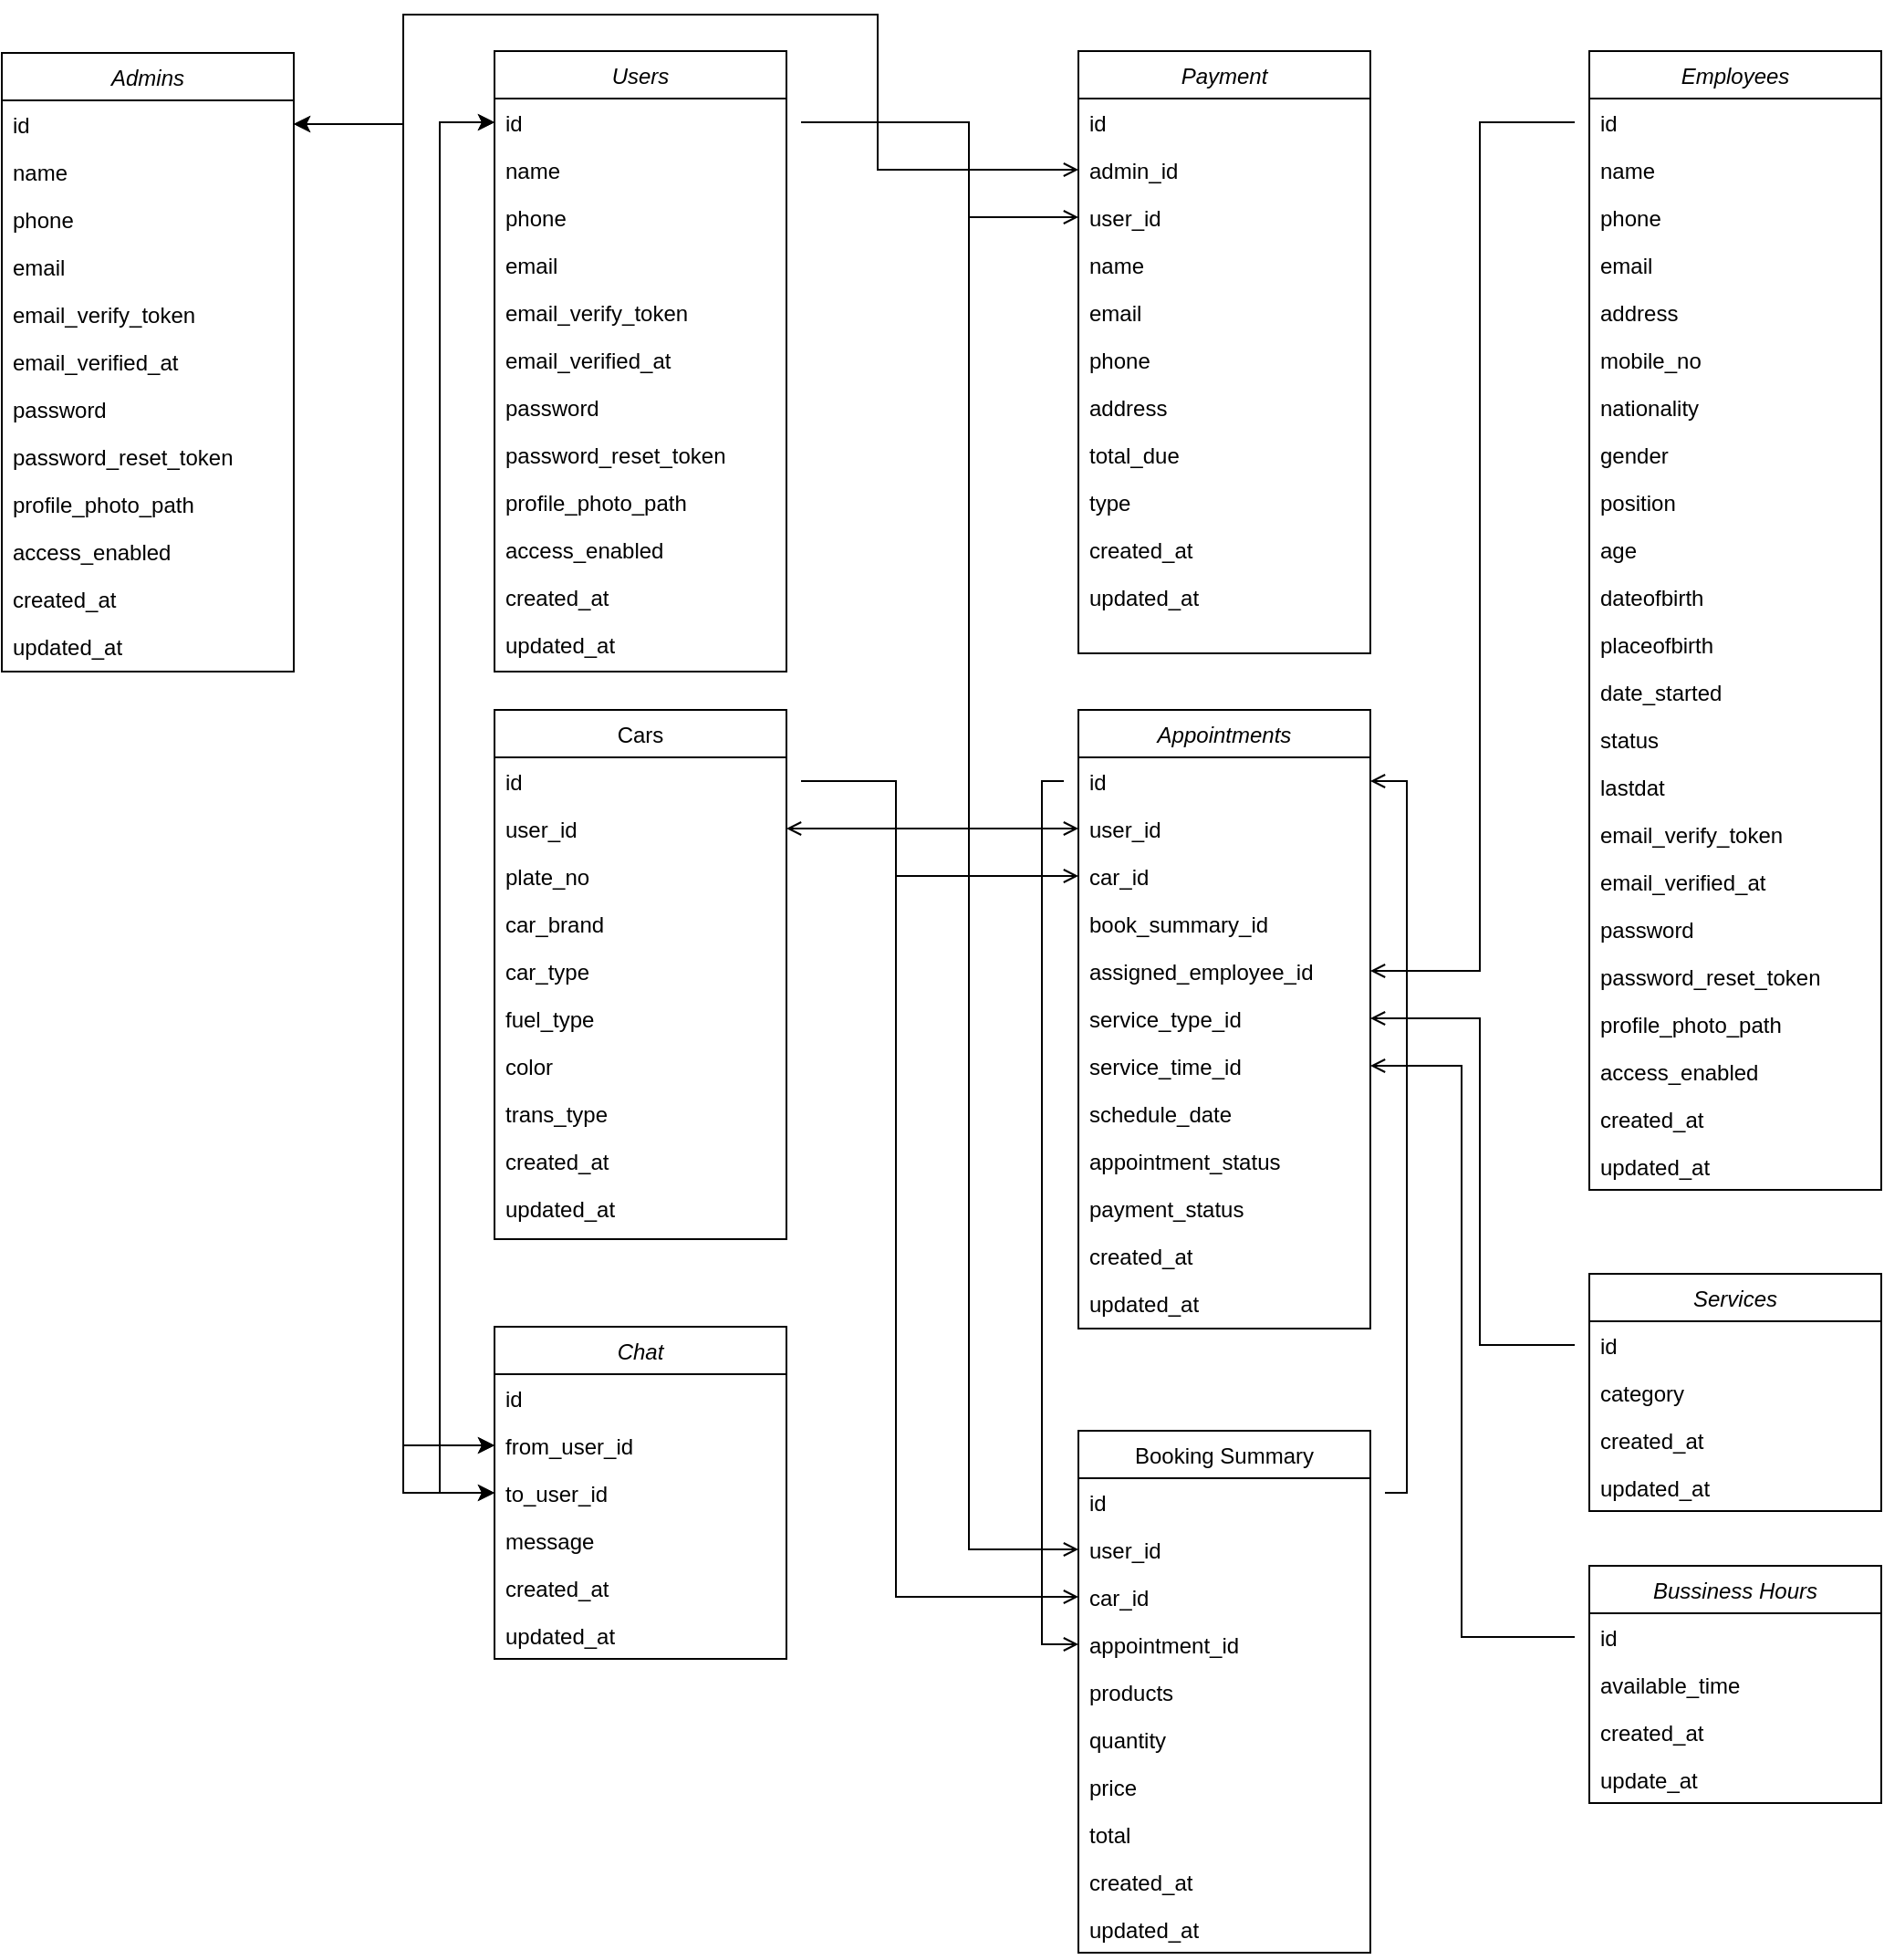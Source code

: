 <mxfile version="20.7.4" type="device"><diagram id="C5RBs43oDa-KdzZeNtuy" name="Page-1"><mxGraphModel dx="2084" dy="2000" grid="1" gridSize="10" guides="1" tooltips="1" connect="1" arrows="1" fold="1" page="1" pageScale="1" pageWidth="827" pageHeight="1169" math="0" shadow="0"><root><mxCell id="WIyWlLk6GJQsqaUBKTNV-0"/><mxCell id="WIyWlLk6GJQsqaUBKTNV-1" parent="WIyWlLk6GJQsqaUBKTNV-0"/><mxCell id="zkfFHV4jXpPFQw0GAbJ--0" value="Appointments" style="swimlane;fontStyle=2;align=center;verticalAlign=top;childLayout=stackLayout;horizontal=1;startSize=26;horizontalStack=0;resizeParent=1;resizeLast=0;collapsible=1;marginBottom=0;rounded=0;shadow=0;strokeWidth=1;" parent="WIyWlLk6GJQsqaUBKTNV-1" vertex="1"><mxGeometry x="200" y="81" width="160" height="339" as="geometry"><mxRectangle x="230" y="140" width="160" height="26" as="alternateBounds"/></mxGeometry></mxCell><mxCell id="zkfFHV4jXpPFQw0GAbJ--1" value="id" style="text;align=left;verticalAlign=top;spacingLeft=4;spacingRight=4;overflow=hidden;rotatable=0;points=[[0,0.5],[1,0.5]];portConstraint=eastwest;" parent="zkfFHV4jXpPFQw0GAbJ--0" vertex="1"><mxGeometry y="26" width="160" height="26" as="geometry"/></mxCell><mxCell id="zkfFHV4jXpPFQw0GAbJ--2" value="user_id" style="text;align=left;verticalAlign=top;spacingLeft=4;spacingRight=4;overflow=hidden;rotatable=0;points=[[0,0.5],[1,0.5]];portConstraint=eastwest;rounded=0;shadow=0;html=0;" parent="zkfFHV4jXpPFQw0GAbJ--0" vertex="1"><mxGeometry y="52" width="160" height="26" as="geometry"/></mxCell><mxCell id="zkfFHV4jXpPFQw0GAbJ--3" value="car_id" style="text;align=left;verticalAlign=top;spacingLeft=4;spacingRight=4;overflow=hidden;rotatable=0;points=[[0,0.5],[1,0.5]];portConstraint=eastwest;rounded=0;shadow=0;html=0;" parent="zkfFHV4jXpPFQw0GAbJ--0" vertex="1"><mxGeometry y="78" width="160" height="26" as="geometry"/></mxCell><mxCell id="yVSGGkEjjzzzfH1ePIkc-0" value="book_summary_id" style="text;align=left;verticalAlign=top;spacingLeft=4;spacingRight=4;overflow=hidden;rotatable=0;points=[[0,0.5],[1,0.5]];portConstraint=eastwest;rounded=0;shadow=0;html=0;" parent="zkfFHV4jXpPFQw0GAbJ--0" vertex="1"><mxGeometry y="104" width="160" height="26" as="geometry"/></mxCell><mxCell id="yVSGGkEjjzzzfH1ePIkc-1" value="assigned_employee_id" style="text;align=left;verticalAlign=top;spacingLeft=4;spacingRight=4;overflow=hidden;rotatable=0;points=[[0,0.5],[1,0.5]];portConstraint=eastwest;rounded=0;shadow=0;html=0;" parent="zkfFHV4jXpPFQw0GAbJ--0" vertex="1"><mxGeometry y="130" width="160" height="26" as="geometry"/></mxCell><mxCell id="yVSGGkEjjzzzfH1ePIkc-46" value="service_type_id" style="text;align=left;verticalAlign=top;spacingLeft=4;spacingRight=4;overflow=hidden;rotatable=0;points=[[0,0.5],[1,0.5]];portConstraint=eastwest;rounded=0;shadow=0;html=0;" parent="zkfFHV4jXpPFQw0GAbJ--0" vertex="1"><mxGeometry y="156" width="160" height="26" as="geometry"/></mxCell><mxCell id="yVSGGkEjjzzzfH1ePIkc-47" value="service_time_id" style="text;align=left;verticalAlign=top;spacingLeft=4;spacingRight=4;overflow=hidden;rotatable=0;points=[[0,0.5],[1,0.5]];portConstraint=eastwest;rounded=0;shadow=0;html=0;" parent="zkfFHV4jXpPFQw0GAbJ--0" vertex="1"><mxGeometry y="182" width="160" height="26" as="geometry"/></mxCell><mxCell id="yVSGGkEjjzzzfH1ePIkc-69" value="schedule_date" style="text;align=left;verticalAlign=top;spacingLeft=4;spacingRight=4;overflow=hidden;rotatable=0;points=[[0,0.5],[1,0.5]];portConstraint=eastwest;rounded=0;shadow=0;html=0;" parent="zkfFHV4jXpPFQw0GAbJ--0" vertex="1"><mxGeometry y="208" width="160" height="26" as="geometry"/></mxCell><mxCell id="yVSGGkEjjzzzfH1ePIkc-70" value="appointment_status" style="text;align=left;verticalAlign=top;spacingLeft=4;spacingRight=4;overflow=hidden;rotatable=0;points=[[0,0.5],[1,0.5]];portConstraint=eastwest;rounded=0;shadow=0;html=0;" parent="zkfFHV4jXpPFQw0GAbJ--0" vertex="1"><mxGeometry y="234" width="160" height="26" as="geometry"/></mxCell><mxCell id="yVSGGkEjjzzzfH1ePIkc-71" value="payment_status" style="text;align=left;verticalAlign=top;spacingLeft=4;spacingRight=4;overflow=hidden;rotatable=0;points=[[0,0.5],[1,0.5]];portConstraint=eastwest;rounded=0;shadow=0;html=0;" parent="zkfFHV4jXpPFQw0GAbJ--0" vertex="1"><mxGeometry y="260" width="160" height="26" as="geometry"/></mxCell><mxCell id="yVSGGkEjjzzzfH1ePIkc-72" value="created_at" style="text;align=left;verticalAlign=top;spacingLeft=4;spacingRight=4;overflow=hidden;rotatable=0;points=[[0,0.5],[1,0.5]];portConstraint=eastwest;rounded=0;shadow=0;html=0;" parent="zkfFHV4jXpPFQw0GAbJ--0" vertex="1"><mxGeometry y="286" width="160" height="26" as="geometry"/></mxCell><mxCell id="yVSGGkEjjzzzfH1ePIkc-73" value="updated_at" style="text;align=left;verticalAlign=top;spacingLeft=4;spacingRight=4;overflow=hidden;rotatable=0;points=[[0,0.5],[1,0.5]];portConstraint=eastwest;rounded=0;shadow=0;html=0;" parent="zkfFHV4jXpPFQw0GAbJ--0" vertex="1"><mxGeometry y="312" width="160" height="26" as="geometry"/></mxCell><mxCell id="zkfFHV4jXpPFQw0GAbJ--6" value="Cars" style="swimlane;fontStyle=0;align=center;verticalAlign=top;childLayout=stackLayout;horizontal=1;startSize=26;horizontalStack=0;resizeParent=1;resizeLast=0;collapsible=1;marginBottom=0;rounded=0;shadow=0;strokeWidth=1;" parent="WIyWlLk6GJQsqaUBKTNV-1" vertex="1"><mxGeometry x="-120" y="81" width="160" height="290" as="geometry"><mxRectangle x="120" y="360" width="160" height="26" as="alternateBounds"/></mxGeometry></mxCell><mxCell id="zkfFHV4jXpPFQw0GAbJ--7" value="id" style="text;align=left;verticalAlign=top;spacingLeft=4;spacingRight=4;overflow=hidden;rotatable=0;points=[[0,0.5],[1,0.5]];portConstraint=eastwest;" parent="zkfFHV4jXpPFQw0GAbJ--6" vertex="1"><mxGeometry y="26" width="160" height="26" as="geometry"/></mxCell><mxCell id="yVSGGkEjjzzzfH1ePIkc-39" value="user_id" style="text;align=left;verticalAlign=top;spacingLeft=4;spacingRight=4;overflow=hidden;rotatable=0;points=[[0,0.5],[1,0.5]];portConstraint=eastwest;" parent="zkfFHV4jXpPFQw0GAbJ--6" vertex="1"><mxGeometry y="52" width="160" height="26" as="geometry"/></mxCell><mxCell id="yVSGGkEjjzzzfH1ePIkc-83" value="plate_no    " style="text;align=left;verticalAlign=top;spacingLeft=4;spacingRight=4;overflow=hidden;rotatable=0;points=[[0,0.5],[1,0.5]];portConstraint=eastwest;" parent="zkfFHV4jXpPFQw0GAbJ--6" vertex="1"><mxGeometry y="78" width="160" height="26" as="geometry"/></mxCell><mxCell id="yVSGGkEjjzzzfH1ePIkc-84" value="car_brand" style="text;align=left;verticalAlign=top;spacingLeft=4;spacingRight=4;overflow=hidden;rotatable=0;points=[[0,0.5],[1,0.5]];portConstraint=eastwest;" parent="zkfFHV4jXpPFQw0GAbJ--6" vertex="1"><mxGeometry y="104" width="160" height="26" as="geometry"/></mxCell><mxCell id="yVSGGkEjjzzzfH1ePIkc-85" value="car_type" style="text;align=left;verticalAlign=top;spacingLeft=4;spacingRight=4;overflow=hidden;rotatable=0;points=[[0,0.5],[1,0.5]];portConstraint=eastwest;" parent="zkfFHV4jXpPFQw0GAbJ--6" vertex="1"><mxGeometry y="130" width="160" height="26" as="geometry"/></mxCell><mxCell id="yVSGGkEjjzzzfH1ePIkc-86" value="fuel_type" style="text;align=left;verticalAlign=top;spacingLeft=4;spacingRight=4;overflow=hidden;rotatable=0;points=[[0,0.5],[1,0.5]];portConstraint=eastwest;" parent="zkfFHV4jXpPFQw0GAbJ--6" vertex="1"><mxGeometry y="156" width="160" height="26" as="geometry"/></mxCell><mxCell id="yVSGGkEjjzzzfH1ePIkc-87" value="color" style="text;align=left;verticalAlign=top;spacingLeft=4;spacingRight=4;overflow=hidden;rotatable=0;points=[[0,0.5],[1,0.5]];portConstraint=eastwest;" parent="zkfFHV4jXpPFQw0GAbJ--6" vertex="1"><mxGeometry y="182" width="160" height="26" as="geometry"/></mxCell><mxCell id="yVSGGkEjjzzzfH1ePIkc-88" value="trans_type" style="text;align=left;verticalAlign=top;spacingLeft=4;spacingRight=4;overflow=hidden;rotatable=0;points=[[0,0.5],[1,0.5]];portConstraint=eastwest;" parent="zkfFHV4jXpPFQw0GAbJ--6" vertex="1"><mxGeometry y="208" width="160" height="26" as="geometry"/></mxCell><mxCell id="yVSGGkEjjzzzfH1ePIkc-89" value="created_at" style="text;align=left;verticalAlign=top;spacingLeft=4;spacingRight=4;overflow=hidden;rotatable=0;points=[[0,0.5],[1,0.5]];portConstraint=eastwest;" parent="zkfFHV4jXpPFQw0GAbJ--6" vertex="1"><mxGeometry y="234" width="160" height="26" as="geometry"/></mxCell><mxCell id="yVSGGkEjjzzzfH1ePIkc-90" value="updated_at" style="text;align=left;verticalAlign=top;spacingLeft=4;spacingRight=4;overflow=hidden;rotatable=0;points=[[0,0.5],[1,0.5]];portConstraint=eastwest;" parent="zkfFHV4jXpPFQw0GAbJ--6" vertex="1"><mxGeometry y="260" width="160" height="26" as="geometry"/></mxCell><mxCell id="zkfFHV4jXpPFQw0GAbJ--17" value="Booking Summary" style="swimlane;fontStyle=0;align=center;verticalAlign=top;childLayout=stackLayout;horizontal=1;startSize=26;horizontalStack=0;resizeParent=1;resizeLast=0;collapsible=1;marginBottom=0;rounded=0;shadow=0;strokeWidth=1;" parent="WIyWlLk6GJQsqaUBKTNV-1" vertex="1"><mxGeometry x="200" y="476" width="160" height="286" as="geometry"><mxRectangle x="550" y="140" width="160" height="26" as="alternateBounds"/></mxGeometry></mxCell><mxCell id="zkfFHV4jXpPFQw0GAbJ--18" value="id" style="text;align=left;verticalAlign=top;spacingLeft=4;spacingRight=4;overflow=hidden;rotatable=0;points=[[0,0.5],[1,0.5]];portConstraint=eastwest;" parent="zkfFHV4jXpPFQw0GAbJ--17" vertex="1"><mxGeometry y="26" width="160" height="26" as="geometry"/></mxCell><mxCell id="zkfFHV4jXpPFQw0GAbJ--19" value="user_id" style="text;align=left;verticalAlign=top;spacingLeft=4;spacingRight=4;overflow=hidden;rotatable=0;points=[[0,0.5],[1,0.5]];portConstraint=eastwest;rounded=0;shadow=0;html=0;" parent="zkfFHV4jXpPFQw0GAbJ--17" vertex="1"><mxGeometry y="52" width="160" height="26" as="geometry"/></mxCell><mxCell id="zkfFHV4jXpPFQw0GAbJ--20" value="car_id" style="text;align=left;verticalAlign=top;spacingLeft=4;spacingRight=4;overflow=hidden;rotatable=0;points=[[0,0.5],[1,0.5]];portConstraint=eastwest;rounded=0;shadow=0;html=0;" parent="zkfFHV4jXpPFQw0GAbJ--17" vertex="1"><mxGeometry y="78" width="160" height="26" as="geometry"/></mxCell><mxCell id="zkfFHV4jXpPFQw0GAbJ--21" value="appointment_id" style="text;align=left;verticalAlign=top;spacingLeft=4;spacingRight=4;overflow=hidden;rotatable=0;points=[[0,0.5],[1,0.5]];portConstraint=eastwest;rounded=0;shadow=0;html=0;" parent="zkfFHV4jXpPFQw0GAbJ--17" vertex="1"><mxGeometry y="104" width="160" height="26" as="geometry"/></mxCell><mxCell id="yVSGGkEjjzzzfH1ePIkc-74" value="products" style="text;align=left;verticalAlign=top;spacingLeft=4;spacingRight=4;overflow=hidden;rotatable=0;points=[[0,0.5],[1,0.5]];portConstraint=eastwest;rounded=0;shadow=0;html=0;" parent="zkfFHV4jXpPFQw0GAbJ--17" vertex="1"><mxGeometry y="130" width="160" height="26" as="geometry"/></mxCell><mxCell id="yVSGGkEjjzzzfH1ePIkc-75" value="quantity" style="text;align=left;verticalAlign=top;spacingLeft=4;spacingRight=4;overflow=hidden;rotatable=0;points=[[0,0.5],[1,0.5]];portConstraint=eastwest;rounded=0;shadow=0;html=0;" parent="zkfFHV4jXpPFQw0GAbJ--17" vertex="1"><mxGeometry y="156" width="160" height="26" as="geometry"/></mxCell><mxCell id="yVSGGkEjjzzzfH1ePIkc-76" value="price" style="text;align=left;verticalAlign=top;spacingLeft=4;spacingRight=4;overflow=hidden;rotatable=0;points=[[0,0.5],[1,0.5]];portConstraint=eastwest;rounded=0;shadow=0;html=0;" parent="zkfFHV4jXpPFQw0GAbJ--17" vertex="1"><mxGeometry y="182" width="160" height="26" as="geometry"/></mxCell><mxCell id="yVSGGkEjjzzzfH1ePIkc-77" value="total" style="text;align=left;verticalAlign=top;spacingLeft=4;spacingRight=4;overflow=hidden;rotatable=0;points=[[0,0.5],[1,0.5]];portConstraint=eastwest;rounded=0;shadow=0;html=0;" parent="zkfFHV4jXpPFQw0GAbJ--17" vertex="1"><mxGeometry y="208" width="160" height="26" as="geometry"/></mxCell><mxCell id="yVSGGkEjjzzzfH1ePIkc-78" value="created_at" style="text;align=left;verticalAlign=top;spacingLeft=4;spacingRight=4;overflow=hidden;rotatable=0;points=[[0,0.5],[1,0.5]];portConstraint=eastwest;rounded=0;shadow=0;html=0;" parent="zkfFHV4jXpPFQw0GAbJ--17" vertex="1"><mxGeometry y="234" width="160" height="26" as="geometry"/></mxCell><mxCell id="yVSGGkEjjzzzfH1ePIkc-79" value="updated_at" style="text;align=left;verticalAlign=top;spacingLeft=4;spacingRight=4;overflow=hidden;rotatable=0;points=[[0,0.5],[1,0.5]];portConstraint=eastwest;rounded=0;shadow=0;html=0;" parent="zkfFHV4jXpPFQw0GAbJ--17" vertex="1"><mxGeometry y="260" width="160" height="26" as="geometry"/></mxCell><mxCell id="yVSGGkEjjzzzfH1ePIkc-2" value="Users" style="swimlane;fontStyle=2;align=center;verticalAlign=top;childLayout=stackLayout;horizontal=1;startSize=26;horizontalStack=0;resizeParent=1;resizeLast=0;collapsible=1;marginBottom=0;rounded=0;shadow=0;strokeWidth=1;" parent="WIyWlLk6GJQsqaUBKTNV-1" vertex="1"><mxGeometry x="-120" y="-280" width="160" height="340" as="geometry"><mxRectangle x="230" y="140" width="160" height="26" as="alternateBounds"/></mxGeometry></mxCell><mxCell id="yVSGGkEjjzzzfH1ePIkc-3" value="id" style="text;align=left;verticalAlign=top;spacingLeft=4;spacingRight=4;overflow=hidden;rotatable=0;points=[[0,0.5],[1,0.5]];portConstraint=eastwest;" parent="yVSGGkEjjzzzfH1ePIkc-2" vertex="1"><mxGeometry y="26" width="160" height="26" as="geometry"/></mxCell><mxCell id="yVSGGkEjjzzzfH1ePIkc-7" value="name" style="text;align=left;verticalAlign=top;spacingLeft=4;spacingRight=4;overflow=hidden;rotatable=0;points=[[0,0.5],[1,0.5]];portConstraint=eastwest;rounded=0;shadow=0;html=0;" parent="yVSGGkEjjzzzfH1ePIkc-2" vertex="1"><mxGeometry y="52" width="160" height="26" as="geometry"/></mxCell><mxCell id="yVSGGkEjjzzzfH1ePIkc-8" value="phone" style="text;align=left;verticalAlign=top;spacingLeft=4;spacingRight=4;overflow=hidden;rotatable=0;points=[[0,0.5],[1,0.5]];portConstraint=eastwest;rounded=0;shadow=0;html=0;" parent="yVSGGkEjjzzzfH1ePIkc-2" vertex="1"><mxGeometry y="78" width="160" height="26" as="geometry"/></mxCell><mxCell id="yVSGGkEjjzzzfH1ePIkc-92" value="email" style="text;align=left;verticalAlign=top;spacingLeft=4;spacingRight=4;overflow=hidden;rotatable=0;points=[[0,0.5],[1,0.5]];portConstraint=eastwest;rounded=0;shadow=0;html=0;" parent="yVSGGkEjjzzzfH1ePIkc-2" vertex="1"><mxGeometry y="104" width="160" height="26" as="geometry"/></mxCell><mxCell id="yVSGGkEjjzzzfH1ePIkc-93" value="email_verify_token" style="text;align=left;verticalAlign=top;spacingLeft=4;spacingRight=4;overflow=hidden;rotatable=0;points=[[0,0.5],[1,0.5]];portConstraint=eastwest;rounded=0;shadow=0;html=0;" parent="yVSGGkEjjzzzfH1ePIkc-2" vertex="1"><mxGeometry y="130" width="160" height="26" as="geometry"/></mxCell><mxCell id="yVSGGkEjjzzzfH1ePIkc-94" value="email_verified_at" style="text;align=left;verticalAlign=top;spacingLeft=4;spacingRight=4;overflow=hidden;rotatable=0;points=[[0,0.5],[1,0.5]];portConstraint=eastwest;rounded=0;shadow=0;html=0;" parent="yVSGGkEjjzzzfH1ePIkc-2" vertex="1"><mxGeometry y="156" width="160" height="26" as="geometry"/></mxCell><mxCell id="yVSGGkEjjzzzfH1ePIkc-95" value="password" style="text;align=left;verticalAlign=top;spacingLeft=4;spacingRight=4;overflow=hidden;rotatable=0;points=[[0,0.5],[1,0.5]];portConstraint=eastwest;rounded=0;shadow=0;html=0;" parent="yVSGGkEjjzzzfH1ePIkc-2" vertex="1"><mxGeometry y="182" width="160" height="26" as="geometry"/></mxCell><mxCell id="yVSGGkEjjzzzfH1ePIkc-96" value="password_reset_token" style="text;align=left;verticalAlign=top;spacingLeft=4;spacingRight=4;overflow=hidden;rotatable=0;points=[[0,0.5],[1,0.5]];portConstraint=eastwest;rounded=0;shadow=0;html=0;" parent="yVSGGkEjjzzzfH1ePIkc-2" vertex="1"><mxGeometry y="208" width="160" height="26" as="geometry"/></mxCell><mxCell id="yVSGGkEjjzzzfH1ePIkc-97" value="profile_photo_path" style="text;align=left;verticalAlign=top;spacingLeft=4;spacingRight=4;overflow=hidden;rotatable=0;points=[[0,0.5],[1,0.5]];portConstraint=eastwest;rounded=0;shadow=0;html=0;" parent="yVSGGkEjjzzzfH1ePIkc-2" vertex="1"><mxGeometry y="234" width="160" height="26" as="geometry"/></mxCell><mxCell id="yVSGGkEjjzzzfH1ePIkc-98" value="access_enabled" style="text;align=left;verticalAlign=top;spacingLeft=4;spacingRight=4;overflow=hidden;rotatable=0;points=[[0,0.5],[1,0.5]];portConstraint=eastwest;rounded=0;shadow=0;html=0;" parent="yVSGGkEjjzzzfH1ePIkc-2" vertex="1"><mxGeometry y="260" width="160" height="26" as="geometry"/></mxCell><mxCell id="yVSGGkEjjzzzfH1ePIkc-99" value="created_at" style="text;align=left;verticalAlign=top;spacingLeft=4;spacingRight=4;overflow=hidden;rotatable=0;points=[[0,0.5],[1,0.5]];portConstraint=eastwest;rounded=0;shadow=0;html=0;" parent="yVSGGkEjjzzzfH1ePIkc-2" vertex="1"><mxGeometry y="286" width="160" height="26" as="geometry"/></mxCell><mxCell id="yVSGGkEjjzzzfH1ePIkc-102" value="updated_at" style="text;align=left;verticalAlign=top;spacingLeft=4;spacingRight=4;overflow=hidden;rotatable=0;points=[[0,0.5],[1,0.5]];portConstraint=eastwest;rounded=0;shadow=0;html=0;" parent="yVSGGkEjjzzzfH1ePIkc-2" vertex="1"><mxGeometry y="312" width="160" height="26" as="geometry"/></mxCell><mxCell id="yVSGGkEjjzzzfH1ePIkc-26" style="edgeStyle=orthogonalEdgeStyle;rounded=0;orthogonalLoop=1;jettySize=auto;html=1;fontSize=12;endArrow=open;sourcePerimeterSpacing=8;targetPerimeterSpacing=8;entryX=0;entryY=0.5;entryDx=0;entryDy=0;" parent="WIyWlLk6GJQsqaUBKTNV-1" source="yVSGGkEjjzzzfH1ePIkc-3" target="zkfFHV4jXpPFQw0GAbJ--2" edge="1"><mxGeometry relative="1" as="geometry"><mxPoint x="110" y="180" as="targetPoint"/><Array as="points"><mxPoint x="140" y="-241"/><mxPoint x="140" y="146"/></Array></mxGeometry></mxCell><mxCell id="yVSGGkEjjzzzfH1ePIkc-28" style="edgeStyle=orthogonalEdgeStyle;rounded=0;orthogonalLoop=1;jettySize=auto;html=1;fontSize=12;endArrow=open;sourcePerimeterSpacing=8;targetPerimeterSpacing=8;entryX=0;entryY=0.5;entryDx=0;entryDy=0;" parent="WIyWlLk6GJQsqaUBKTNV-1" source="zkfFHV4jXpPFQw0GAbJ--7" target="zkfFHV4jXpPFQw0GAbJ--3" edge="1"><mxGeometry relative="1" as="geometry"><Array as="points"><mxPoint x="100" y="120"/><mxPoint x="100" y="172"/></Array></mxGeometry></mxCell><mxCell id="yVSGGkEjjzzzfH1ePIkc-29" style="edgeStyle=orthogonalEdgeStyle;rounded=0;orthogonalLoop=1;jettySize=auto;html=1;entryX=0;entryY=0.5;entryDx=0;entryDy=0;fontSize=12;endArrow=open;sourcePerimeterSpacing=8;targetPerimeterSpacing=8;" parent="WIyWlLk6GJQsqaUBKTNV-1" source="zkfFHV4jXpPFQw0GAbJ--7" target="zkfFHV4jXpPFQw0GAbJ--20" edge="1"><mxGeometry relative="1" as="geometry"><Array as="points"><mxPoint x="100" y="120"/><mxPoint x="100" y="567"/></Array></mxGeometry></mxCell><mxCell id="yVSGGkEjjzzzfH1ePIkc-30" style="edgeStyle=orthogonalEdgeStyle;rounded=0;orthogonalLoop=1;jettySize=auto;html=1;entryX=0;entryY=0.5;entryDx=0;entryDy=0;fontSize=12;endArrow=open;sourcePerimeterSpacing=8;targetPerimeterSpacing=8;" parent="WIyWlLk6GJQsqaUBKTNV-1" source="zkfFHV4jXpPFQw0GAbJ--1" target="zkfFHV4jXpPFQw0GAbJ--21" edge="1"><mxGeometry relative="1" as="geometry"/></mxCell><mxCell id="yVSGGkEjjzzzfH1ePIkc-31" style="edgeStyle=orthogonalEdgeStyle;rounded=0;orthogonalLoop=1;jettySize=auto;html=1;entryX=1;entryY=0.5;entryDx=0;entryDy=0;fontSize=12;endArrow=open;sourcePerimeterSpacing=8;targetPerimeterSpacing=8;" parent="WIyWlLk6GJQsqaUBKTNV-1" source="zkfFHV4jXpPFQw0GAbJ--18" target="zkfFHV4jXpPFQw0GAbJ--1" edge="1"><mxGeometry relative="1" as="geometry"><Array as="points"><mxPoint x="380" y="510"/><mxPoint x="380" y="120"/></Array></mxGeometry></mxCell><mxCell id="yVSGGkEjjzzzfH1ePIkc-32" value="Employees" style="swimlane;fontStyle=2;align=center;verticalAlign=top;childLayout=stackLayout;horizontal=1;startSize=26;horizontalStack=0;resizeParent=1;resizeLast=0;collapsible=1;marginBottom=0;rounded=0;shadow=0;strokeWidth=1;" parent="WIyWlLk6GJQsqaUBKTNV-1" vertex="1"><mxGeometry x="480" y="-280" width="160" height="624" as="geometry"><mxRectangle x="230" y="140" width="160" height="26" as="alternateBounds"/></mxGeometry></mxCell><mxCell id="yVSGGkEjjzzzfH1ePIkc-33" value="id" style="text;align=left;verticalAlign=top;spacingLeft=4;spacingRight=4;overflow=hidden;rotatable=0;points=[[0,0.5],[1,0.5]];portConstraint=eastwest;" parent="yVSGGkEjjzzzfH1ePIkc-32" vertex="1"><mxGeometry y="26" width="160" height="26" as="geometry"/></mxCell><mxCell id="yVSGGkEjjzzzfH1ePIkc-103" value="name" style="text;align=left;verticalAlign=top;spacingLeft=4;spacingRight=4;overflow=hidden;rotatable=0;points=[[0,0.5],[1,0.5]];portConstraint=eastwest;" parent="yVSGGkEjjzzzfH1ePIkc-32" vertex="1"><mxGeometry y="52" width="160" height="26" as="geometry"/></mxCell><mxCell id="yVSGGkEjjzzzfH1ePIkc-104" value="phone" style="text;align=left;verticalAlign=top;spacingLeft=4;spacingRight=4;overflow=hidden;rotatable=0;points=[[0,0.5],[1,0.5]];portConstraint=eastwest;" parent="yVSGGkEjjzzzfH1ePIkc-32" vertex="1"><mxGeometry y="78" width="160" height="26" as="geometry"/></mxCell><mxCell id="yVSGGkEjjzzzfH1ePIkc-105" value="email" style="text;align=left;verticalAlign=top;spacingLeft=4;spacingRight=4;overflow=hidden;rotatable=0;points=[[0,0.5],[1,0.5]];portConstraint=eastwest;" parent="yVSGGkEjjzzzfH1ePIkc-32" vertex="1"><mxGeometry y="104" width="160" height="26" as="geometry"/></mxCell><mxCell id="yVSGGkEjjzzzfH1ePIkc-106" value="address" style="text;align=left;verticalAlign=top;spacingLeft=4;spacingRight=4;overflow=hidden;rotatable=0;points=[[0,0.5],[1,0.5]];portConstraint=eastwest;" parent="yVSGGkEjjzzzfH1ePIkc-32" vertex="1"><mxGeometry y="130" width="160" height="26" as="geometry"/></mxCell><mxCell id="yVSGGkEjjzzzfH1ePIkc-107" value="mobile_no" style="text;align=left;verticalAlign=top;spacingLeft=4;spacingRight=4;overflow=hidden;rotatable=0;points=[[0,0.5],[1,0.5]];portConstraint=eastwest;" parent="yVSGGkEjjzzzfH1ePIkc-32" vertex="1"><mxGeometry y="156" width="160" height="26" as="geometry"/></mxCell><mxCell id="yVSGGkEjjzzzfH1ePIkc-108" value="nationality" style="text;align=left;verticalAlign=top;spacingLeft=4;spacingRight=4;overflow=hidden;rotatable=0;points=[[0,0.5],[1,0.5]];portConstraint=eastwest;" parent="yVSGGkEjjzzzfH1ePIkc-32" vertex="1"><mxGeometry y="182" width="160" height="26" as="geometry"/></mxCell><mxCell id="yVSGGkEjjzzzfH1ePIkc-109" value="gender" style="text;align=left;verticalAlign=top;spacingLeft=4;spacingRight=4;overflow=hidden;rotatable=0;points=[[0,0.5],[1,0.5]];portConstraint=eastwest;" parent="yVSGGkEjjzzzfH1ePIkc-32" vertex="1"><mxGeometry y="208" width="160" height="26" as="geometry"/></mxCell><mxCell id="yVSGGkEjjzzzfH1ePIkc-110" value="position" style="text;align=left;verticalAlign=top;spacingLeft=4;spacingRight=4;overflow=hidden;rotatable=0;points=[[0,0.5],[1,0.5]];portConstraint=eastwest;" parent="yVSGGkEjjzzzfH1ePIkc-32" vertex="1"><mxGeometry y="234" width="160" height="26" as="geometry"/></mxCell><mxCell id="yVSGGkEjjzzzfH1ePIkc-115" value="age" style="text;align=left;verticalAlign=top;spacingLeft=4;spacingRight=4;overflow=hidden;rotatable=0;points=[[0,0.5],[1,0.5]];portConstraint=eastwest;" parent="yVSGGkEjjzzzfH1ePIkc-32" vertex="1"><mxGeometry y="260" width="160" height="26" as="geometry"/></mxCell><mxCell id="yVSGGkEjjzzzfH1ePIkc-114" value="dateofbirth" style="text;align=left;verticalAlign=top;spacingLeft=4;spacingRight=4;overflow=hidden;rotatable=0;points=[[0,0.5],[1,0.5]];portConstraint=eastwest;" parent="yVSGGkEjjzzzfH1ePIkc-32" vertex="1"><mxGeometry y="286" width="160" height="26" as="geometry"/></mxCell><mxCell id="yVSGGkEjjzzzfH1ePIkc-113" value="placeofbirth" style="text;align=left;verticalAlign=top;spacingLeft=4;spacingRight=4;overflow=hidden;rotatable=0;points=[[0,0.5],[1,0.5]];portConstraint=eastwest;" parent="yVSGGkEjjzzzfH1ePIkc-32" vertex="1"><mxGeometry y="312" width="160" height="26" as="geometry"/></mxCell><mxCell id="yVSGGkEjjzzzfH1ePIkc-116" value="date_started" style="text;align=left;verticalAlign=top;spacingLeft=4;spacingRight=4;overflow=hidden;rotatable=0;points=[[0,0.5],[1,0.5]];portConstraint=eastwest;" parent="yVSGGkEjjzzzfH1ePIkc-32" vertex="1"><mxGeometry y="338" width="160" height="26" as="geometry"/></mxCell><mxCell id="yVSGGkEjjzzzfH1ePIkc-117" value="status" style="text;align=left;verticalAlign=top;spacingLeft=4;spacingRight=4;overflow=hidden;rotatable=0;points=[[0,0.5],[1,0.5]];portConstraint=eastwest;" parent="yVSGGkEjjzzzfH1ePIkc-32" vertex="1"><mxGeometry y="364" width="160" height="26" as="geometry"/></mxCell><mxCell id="yVSGGkEjjzzzfH1ePIkc-118" value="lastdat" style="text;align=left;verticalAlign=top;spacingLeft=4;spacingRight=4;overflow=hidden;rotatable=0;points=[[0,0.5],[1,0.5]];portConstraint=eastwest;" parent="yVSGGkEjjzzzfH1ePIkc-32" vertex="1"><mxGeometry y="390" width="160" height="26" as="geometry"/></mxCell><mxCell id="yVSGGkEjjzzzfH1ePIkc-119" value="email_verify_token" style="text;align=left;verticalAlign=top;spacingLeft=4;spacingRight=4;overflow=hidden;rotatable=0;points=[[0,0.5],[1,0.5]];portConstraint=eastwest;" parent="yVSGGkEjjzzzfH1ePIkc-32" vertex="1"><mxGeometry y="416" width="160" height="26" as="geometry"/></mxCell><mxCell id="yVSGGkEjjzzzfH1ePIkc-120" value="email_verified_at" style="text;align=left;verticalAlign=top;spacingLeft=4;spacingRight=4;overflow=hidden;rotatable=0;points=[[0,0.5],[1,0.5]];portConstraint=eastwest;" parent="yVSGGkEjjzzzfH1ePIkc-32" vertex="1"><mxGeometry y="442" width="160" height="26" as="geometry"/></mxCell><mxCell id="yVSGGkEjjzzzfH1ePIkc-121" value="password" style="text;align=left;verticalAlign=top;spacingLeft=4;spacingRight=4;overflow=hidden;rotatable=0;points=[[0,0.5],[1,0.5]];portConstraint=eastwest;" parent="yVSGGkEjjzzzfH1ePIkc-32" vertex="1"><mxGeometry y="468" width="160" height="26" as="geometry"/></mxCell><mxCell id="yVSGGkEjjzzzfH1ePIkc-122" value="password_reset_token" style="text;align=left;verticalAlign=top;spacingLeft=4;spacingRight=4;overflow=hidden;rotatable=0;points=[[0,0.5],[1,0.5]];portConstraint=eastwest;" parent="yVSGGkEjjzzzfH1ePIkc-32" vertex="1"><mxGeometry y="494" width="160" height="26" as="geometry"/></mxCell><mxCell id="yVSGGkEjjzzzfH1ePIkc-123" value="profile_photo_path" style="text;align=left;verticalAlign=top;spacingLeft=4;spacingRight=4;overflow=hidden;rotatable=0;points=[[0,0.5],[1,0.5]];portConstraint=eastwest;" parent="yVSGGkEjjzzzfH1ePIkc-32" vertex="1"><mxGeometry y="520" width="160" height="26" as="geometry"/></mxCell><mxCell id="yVSGGkEjjzzzfH1ePIkc-124" value="access_enabled" style="text;align=left;verticalAlign=top;spacingLeft=4;spacingRight=4;overflow=hidden;rotatable=0;points=[[0,0.5],[1,0.5]];portConstraint=eastwest;" parent="yVSGGkEjjzzzfH1ePIkc-32" vertex="1"><mxGeometry y="546" width="160" height="26" as="geometry"/></mxCell><mxCell id="yVSGGkEjjzzzfH1ePIkc-125" value="created_at" style="text;align=left;verticalAlign=top;spacingLeft=4;spacingRight=4;overflow=hidden;rotatable=0;points=[[0,0.5],[1,0.5]];portConstraint=eastwest;" parent="yVSGGkEjjzzzfH1ePIkc-32" vertex="1"><mxGeometry y="572" width="160" height="26" as="geometry"/></mxCell><mxCell id="yVSGGkEjjzzzfH1ePIkc-126" value="updated_at" style="text;align=left;verticalAlign=top;spacingLeft=4;spacingRight=4;overflow=hidden;rotatable=0;points=[[0,0.5],[1,0.5]];portConstraint=eastwest;" parent="yVSGGkEjjzzzfH1ePIkc-32" vertex="1"><mxGeometry y="598" width="160" height="26" as="geometry"/></mxCell><mxCell id="yVSGGkEjjzzzfH1ePIkc-38" style="edgeStyle=orthogonalEdgeStyle;rounded=0;orthogonalLoop=1;jettySize=auto;html=1;entryX=1;entryY=0.5;entryDx=0;entryDy=0;fontSize=12;endArrow=open;sourcePerimeterSpacing=8;targetPerimeterSpacing=8;" parent="WIyWlLk6GJQsqaUBKTNV-1" source="yVSGGkEjjzzzfH1ePIkc-33" target="yVSGGkEjjzzzfH1ePIkc-1" edge="1"><mxGeometry relative="1" as="geometry"/></mxCell><mxCell id="yVSGGkEjjzzzfH1ePIkc-42" style="edgeStyle=orthogonalEdgeStyle;rounded=0;orthogonalLoop=1;jettySize=auto;html=1;entryX=1;entryY=0.5;entryDx=0;entryDy=0;fontSize=12;endArrow=open;sourcePerimeterSpacing=8;targetPerimeterSpacing=8;" parent="WIyWlLk6GJQsqaUBKTNV-1" source="yVSGGkEjjzzzfH1ePIkc-3" target="yVSGGkEjjzzzfH1ePIkc-39" edge="1"><mxGeometry relative="1" as="geometry"><Array as="points"><mxPoint x="140" y="-241"/><mxPoint x="140" y="146"/></Array></mxGeometry></mxCell><mxCell id="yVSGGkEjjzzzfH1ePIkc-43" value="Services" style="swimlane;fontStyle=2;align=center;verticalAlign=top;childLayout=stackLayout;horizontal=1;startSize=26;horizontalStack=0;resizeParent=1;resizeLast=0;collapsible=1;marginBottom=0;rounded=0;shadow=0;strokeWidth=1;" parent="WIyWlLk6GJQsqaUBKTNV-1" vertex="1"><mxGeometry x="480" y="390" width="160" height="130" as="geometry"><mxRectangle x="230" y="140" width="160" height="26" as="alternateBounds"/></mxGeometry></mxCell><mxCell id="yVSGGkEjjzzzfH1ePIkc-44" value="id" style="text;align=left;verticalAlign=top;spacingLeft=4;spacingRight=4;overflow=hidden;rotatable=0;points=[[0,0.5],[1,0.5]];portConstraint=eastwest;" parent="yVSGGkEjjzzzfH1ePIkc-43" vertex="1"><mxGeometry y="26" width="160" height="26" as="geometry"/></mxCell><mxCell id="yVSGGkEjjzzzfH1ePIkc-128" value="category" style="text;align=left;verticalAlign=top;spacingLeft=4;spacingRight=4;overflow=hidden;rotatable=0;points=[[0,0.5],[1,0.5]];portConstraint=eastwest;" parent="yVSGGkEjjzzzfH1ePIkc-43" vertex="1"><mxGeometry y="52" width="160" height="26" as="geometry"/></mxCell><mxCell id="yVSGGkEjjzzzfH1ePIkc-129" value="created_at" style="text;align=left;verticalAlign=top;spacingLeft=4;spacingRight=4;overflow=hidden;rotatable=0;points=[[0,0.5],[1,0.5]];portConstraint=eastwest;" parent="yVSGGkEjjzzzfH1ePIkc-43" vertex="1"><mxGeometry y="78" width="160" height="26" as="geometry"/></mxCell><mxCell id="yVSGGkEjjzzzfH1ePIkc-130" value="updated_at" style="text;align=left;verticalAlign=top;spacingLeft=4;spacingRight=4;overflow=hidden;rotatable=0;points=[[0,0.5],[1,0.5]];portConstraint=eastwest;" parent="yVSGGkEjjzzzfH1ePIkc-43" vertex="1"><mxGeometry y="104" width="160" height="26" as="geometry"/></mxCell><mxCell id="yVSGGkEjjzzzfH1ePIkc-49" style="edgeStyle=orthogonalEdgeStyle;rounded=0;orthogonalLoop=1;jettySize=auto;html=1;entryX=0;entryY=0.5;entryDx=0;entryDy=0;fontSize=12;endArrow=open;sourcePerimeterSpacing=8;targetPerimeterSpacing=8;" parent="WIyWlLk6GJQsqaUBKTNV-1" source="yVSGGkEjjzzzfH1ePIkc-3" target="zkfFHV4jXpPFQw0GAbJ--19" edge="1"><mxGeometry relative="1" as="geometry"><Array as="points"><mxPoint x="140" y="-241"/><mxPoint x="140" y="541"/></Array></mxGeometry></mxCell><mxCell id="yVSGGkEjjzzzfH1ePIkc-51" style="edgeStyle=orthogonalEdgeStyle;rounded=0;orthogonalLoop=1;jettySize=auto;html=1;entryX=1;entryY=0.5;entryDx=0;entryDy=0;fontSize=12;endArrow=open;sourcePerimeterSpacing=8;targetPerimeterSpacing=8;" parent="WIyWlLk6GJQsqaUBKTNV-1" source="yVSGGkEjjzzzfH1ePIkc-44" target="yVSGGkEjjzzzfH1ePIkc-46" edge="1"><mxGeometry relative="1" as="geometry"/></mxCell><mxCell id="yVSGGkEjjzzzfH1ePIkc-52" value="Bussiness Hours" style="swimlane;fontStyle=2;align=center;verticalAlign=top;childLayout=stackLayout;horizontal=1;startSize=26;horizontalStack=0;resizeParent=1;resizeLast=0;collapsible=1;marginBottom=0;rounded=0;shadow=0;strokeWidth=1;" parent="WIyWlLk6GJQsqaUBKTNV-1" vertex="1"><mxGeometry x="480" y="550" width="160" height="130" as="geometry"><mxRectangle x="230" y="140" width="160" height="26" as="alternateBounds"/></mxGeometry></mxCell><mxCell id="yVSGGkEjjzzzfH1ePIkc-53" value="id" style="text;align=left;verticalAlign=top;spacingLeft=4;spacingRight=4;overflow=hidden;rotatable=0;points=[[0,0.5],[1,0.5]];portConstraint=eastwest;" parent="yVSGGkEjjzzzfH1ePIkc-52" vertex="1"><mxGeometry y="26" width="160" height="26" as="geometry"/></mxCell><mxCell id="yVSGGkEjjzzzfH1ePIkc-131" value="available_time" style="text;align=left;verticalAlign=top;spacingLeft=4;spacingRight=4;overflow=hidden;rotatable=0;points=[[0,0.5],[1,0.5]];portConstraint=eastwest;" parent="yVSGGkEjjzzzfH1ePIkc-52" vertex="1"><mxGeometry y="52" width="160" height="26" as="geometry"/></mxCell><mxCell id="yVSGGkEjjzzzfH1ePIkc-132" value="created_at" style="text;align=left;verticalAlign=top;spacingLeft=4;spacingRight=4;overflow=hidden;rotatable=0;points=[[0,0.5],[1,0.5]];portConstraint=eastwest;" parent="yVSGGkEjjzzzfH1ePIkc-52" vertex="1"><mxGeometry y="78" width="160" height="26" as="geometry"/></mxCell><mxCell id="yVSGGkEjjzzzfH1ePIkc-133" value="update_at" style="text;align=left;verticalAlign=top;spacingLeft=4;spacingRight=4;overflow=hidden;rotatable=0;points=[[0,0.5],[1,0.5]];portConstraint=eastwest;" parent="yVSGGkEjjzzzfH1ePIkc-52" vertex="1"><mxGeometry y="104" width="160" height="26" as="geometry"/></mxCell><mxCell id="yVSGGkEjjzzzfH1ePIkc-54" style="edgeStyle=orthogonalEdgeStyle;rounded=0;orthogonalLoop=1;jettySize=auto;html=1;entryX=1;entryY=0.5;entryDx=0;entryDy=0;fontSize=12;endArrow=open;sourcePerimeterSpacing=8;targetPerimeterSpacing=8;" parent="WIyWlLk6GJQsqaUBKTNV-1" source="yVSGGkEjjzzzfH1ePIkc-53" target="yVSGGkEjjzzzfH1ePIkc-47" edge="1"><mxGeometry relative="1" as="geometry"><Array as="points"><mxPoint x="410" y="589"/><mxPoint x="410" y="276"/></Array></mxGeometry></mxCell><mxCell id="yVSGGkEjjzzzfH1ePIkc-55" value="Chat" style="swimlane;fontStyle=2;align=center;verticalAlign=top;childLayout=stackLayout;horizontal=1;startSize=26;horizontalStack=0;resizeParent=1;resizeLast=0;collapsible=1;marginBottom=0;rounded=0;shadow=0;strokeWidth=1;" parent="WIyWlLk6GJQsqaUBKTNV-1" vertex="1"><mxGeometry x="-120" y="419" width="160" height="182" as="geometry"><mxRectangle x="230" y="140" width="160" height="26" as="alternateBounds"/></mxGeometry></mxCell><mxCell id="yVSGGkEjjzzzfH1ePIkc-56" value="id" style="text;align=left;verticalAlign=top;spacingLeft=4;spacingRight=4;overflow=hidden;rotatable=0;points=[[0,0.5],[1,0.5]];portConstraint=eastwest;" parent="yVSGGkEjjzzzfH1ePIkc-55" vertex="1"><mxGeometry y="26" width="160" height="26" as="geometry"/></mxCell><mxCell id="yVSGGkEjjzzzfH1ePIkc-57" value="from_user_id" style="text;align=left;verticalAlign=top;spacingLeft=4;spacingRight=4;overflow=hidden;rotatable=0;points=[[0,0.5],[1,0.5]];portConstraint=eastwest;rounded=0;shadow=0;html=0;" parent="yVSGGkEjjzzzfH1ePIkc-55" vertex="1"><mxGeometry y="52" width="160" height="26" as="geometry"/></mxCell><mxCell id="yVSGGkEjjzzzfH1ePIkc-58" value="to_user_id" style="text;align=left;verticalAlign=top;spacingLeft=4;spacingRight=4;overflow=hidden;rotatable=0;points=[[0,0.5],[1,0.5]];portConstraint=eastwest;rounded=0;shadow=0;html=0;" parent="yVSGGkEjjzzzfH1ePIkc-55" vertex="1"><mxGeometry y="78" width="160" height="26" as="geometry"/></mxCell><mxCell id="yVSGGkEjjzzzfH1ePIkc-80" value="message" style="text;align=left;verticalAlign=top;spacingLeft=4;spacingRight=4;overflow=hidden;rotatable=0;points=[[0,0.5],[1,0.5]];portConstraint=eastwest;rounded=0;shadow=0;html=0;" parent="yVSGGkEjjzzzfH1ePIkc-55" vertex="1"><mxGeometry y="104" width="160" height="26" as="geometry"/></mxCell><mxCell id="yVSGGkEjjzzzfH1ePIkc-81" value="created_at" style="text;align=left;verticalAlign=top;spacingLeft=4;spacingRight=4;overflow=hidden;rotatable=0;points=[[0,0.5],[1,0.5]];portConstraint=eastwest;rounded=0;shadow=0;html=0;" parent="yVSGGkEjjzzzfH1ePIkc-55" vertex="1"><mxGeometry y="130" width="160" height="26" as="geometry"/></mxCell><mxCell id="yVSGGkEjjzzzfH1ePIkc-82" value="updated_at" style="text;align=left;verticalAlign=top;spacingLeft=4;spacingRight=4;overflow=hidden;rotatable=0;points=[[0,0.5],[1,0.5]];portConstraint=eastwest;rounded=0;shadow=0;html=0;" parent="yVSGGkEjjzzzfH1ePIkc-55" vertex="1"><mxGeometry y="156" width="160" height="26" as="geometry"/></mxCell><mxCell id="yVSGGkEjjzzzfH1ePIkc-61" value="" style="endArrow=classic;startArrow=classic;html=1;rounded=0;fontSize=12;sourcePerimeterSpacing=8;targetPerimeterSpacing=8;exitX=0;exitY=0.5;exitDx=0;exitDy=0;entryX=0;entryY=0.5;entryDx=0;entryDy=0;" parent="WIyWlLk6GJQsqaUBKTNV-1" source="yVSGGkEjjzzzfH1ePIkc-57" target="yVSGGkEjjzzzfH1ePIkc-3" edge="1"><mxGeometry width="50" height="50" relative="1" as="geometry"><mxPoint x="-70" y="179" as="sourcePoint"/><mxPoint x="-20" y="129" as="targetPoint"/><Array as="points"><mxPoint x="-150" y="484"/><mxPoint x="-150" y="-241"/></Array></mxGeometry></mxCell><mxCell id="yVSGGkEjjzzzfH1ePIkc-62" value="" style="endArrow=classic;startArrow=classic;html=1;rounded=0;fontSize=12;sourcePerimeterSpacing=8;targetPerimeterSpacing=8;exitX=0;exitY=0.5;exitDx=0;exitDy=0;entryX=0;entryY=0.5;entryDx=0;entryDy=0;" parent="WIyWlLk6GJQsqaUBKTNV-1" source="yVSGGkEjjzzzfH1ePIkc-58" target="yVSGGkEjjzzzfH1ePIkc-3" edge="1"><mxGeometry width="50" height="50" relative="1" as="geometry"><mxPoint x="-120" y="369" as="sourcePoint"/><mxPoint x="-120" y="-61" as="targetPoint"/><Array as="points"><mxPoint x="-150" y="510"/><mxPoint x="-150" y="-241"/></Array></mxGeometry></mxCell><mxCell id="yVSGGkEjjzzzfH1ePIkc-63" value="Admins" style="swimlane;fontStyle=2;align=center;verticalAlign=top;childLayout=stackLayout;horizontal=1;startSize=26;horizontalStack=0;resizeParent=1;resizeLast=0;collapsible=1;marginBottom=0;rounded=0;shadow=0;strokeWidth=1;" parent="WIyWlLk6GJQsqaUBKTNV-1" vertex="1"><mxGeometry x="-390" y="-279" width="160" height="339" as="geometry"><mxRectangle x="230" y="140" width="160" height="26" as="alternateBounds"/></mxGeometry></mxCell><mxCell id="yVSGGkEjjzzzfH1ePIkc-64" value="id" style="text;align=left;verticalAlign=top;spacingLeft=4;spacingRight=4;overflow=hidden;rotatable=0;points=[[0,0.5],[1,0.5]];portConstraint=eastwest;" parent="yVSGGkEjjzzzfH1ePIkc-63" vertex="1"><mxGeometry y="26" width="160" height="26" as="geometry"/></mxCell><mxCell id="yVSGGkEjjzzzfH1ePIkc-135" value="name" style="text;align=left;verticalAlign=top;spacingLeft=4;spacingRight=4;overflow=hidden;rotatable=0;points=[[0,0.5],[1,0.5]];portConstraint=eastwest;" parent="yVSGGkEjjzzzfH1ePIkc-63" vertex="1"><mxGeometry y="52" width="160" height="26" as="geometry"/></mxCell><mxCell id="yVSGGkEjjzzzfH1ePIkc-136" value="phone" style="text;align=left;verticalAlign=top;spacingLeft=4;spacingRight=4;overflow=hidden;rotatable=0;points=[[0,0.5],[1,0.5]];portConstraint=eastwest;" parent="yVSGGkEjjzzzfH1ePIkc-63" vertex="1"><mxGeometry y="78" width="160" height="26" as="geometry"/></mxCell><mxCell id="yVSGGkEjjzzzfH1ePIkc-137" value="email" style="text;align=left;verticalAlign=top;spacingLeft=4;spacingRight=4;overflow=hidden;rotatable=0;points=[[0,0.5],[1,0.5]];portConstraint=eastwest;" parent="yVSGGkEjjzzzfH1ePIkc-63" vertex="1"><mxGeometry y="104" width="160" height="26" as="geometry"/></mxCell><mxCell id="yVSGGkEjjzzzfH1ePIkc-138" value="email_verify_token" style="text;align=left;verticalAlign=top;spacingLeft=4;spacingRight=4;overflow=hidden;rotatable=0;points=[[0,0.5],[1,0.5]];portConstraint=eastwest;" parent="yVSGGkEjjzzzfH1ePIkc-63" vertex="1"><mxGeometry y="130" width="160" height="26" as="geometry"/></mxCell><mxCell id="yVSGGkEjjzzzfH1ePIkc-139" value="email_verified_at" style="text;align=left;verticalAlign=top;spacingLeft=4;spacingRight=4;overflow=hidden;rotatable=0;points=[[0,0.5],[1,0.5]];portConstraint=eastwest;" parent="yVSGGkEjjzzzfH1ePIkc-63" vertex="1"><mxGeometry y="156" width="160" height="26" as="geometry"/></mxCell><mxCell id="yVSGGkEjjzzzfH1ePIkc-140" value="password" style="text;align=left;verticalAlign=top;spacingLeft=4;spacingRight=4;overflow=hidden;rotatable=0;points=[[0,0.5],[1,0.5]];portConstraint=eastwest;" parent="yVSGGkEjjzzzfH1ePIkc-63" vertex="1"><mxGeometry y="182" width="160" height="26" as="geometry"/></mxCell><mxCell id="yVSGGkEjjzzzfH1ePIkc-141" value="password_reset_token" style="text;align=left;verticalAlign=top;spacingLeft=4;spacingRight=4;overflow=hidden;rotatable=0;points=[[0,0.5],[1,0.5]];portConstraint=eastwest;" parent="yVSGGkEjjzzzfH1ePIkc-63" vertex="1"><mxGeometry y="208" width="160" height="26" as="geometry"/></mxCell><mxCell id="yVSGGkEjjzzzfH1ePIkc-142" value="profile_photo_path" style="text;align=left;verticalAlign=top;spacingLeft=4;spacingRight=4;overflow=hidden;rotatable=0;points=[[0,0.5],[1,0.5]];portConstraint=eastwest;" parent="yVSGGkEjjzzzfH1ePIkc-63" vertex="1"><mxGeometry y="234" width="160" height="26" as="geometry"/></mxCell><mxCell id="yVSGGkEjjzzzfH1ePIkc-143" value="access_enabled" style="text;align=left;verticalAlign=top;spacingLeft=4;spacingRight=4;overflow=hidden;rotatable=0;points=[[0,0.5],[1,0.5]];portConstraint=eastwest;" parent="yVSGGkEjjzzzfH1ePIkc-63" vertex="1"><mxGeometry y="260" width="160" height="26" as="geometry"/></mxCell><mxCell id="yVSGGkEjjzzzfH1ePIkc-144" value="created_at" style="text;align=left;verticalAlign=top;spacingLeft=4;spacingRight=4;overflow=hidden;rotatable=0;points=[[0,0.5],[1,0.5]];portConstraint=eastwest;" parent="yVSGGkEjjzzzfH1ePIkc-63" vertex="1"><mxGeometry y="286" width="160" height="26" as="geometry"/></mxCell><mxCell id="yVSGGkEjjzzzfH1ePIkc-145" value="updated_at" style="text;align=left;verticalAlign=top;spacingLeft=4;spacingRight=4;overflow=hidden;rotatable=0;points=[[0,0.5],[1,0.5]];portConstraint=eastwest;" parent="yVSGGkEjjzzzfH1ePIkc-63" vertex="1"><mxGeometry y="312" width="160" height="26" as="geometry"/></mxCell><mxCell id="yVSGGkEjjzzzfH1ePIkc-67" value="" style="endArrow=classic;startArrow=classic;html=1;rounded=0;fontSize=12;sourcePerimeterSpacing=8;targetPerimeterSpacing=8;exitX=0;exitY=0.5;exitDx=0;exitDy=0;entryX=1;entryY=0.5;entryDx=0;entryDy=0;" parent="WIyWlLk6GJQsqaUBKTNV-1" source="yVSGGkEjjzzzfH1ePIkc-57" target="yVSGGkEjjzzzfH1ePIkc-64" edge="1"><mxGeometry width="50" height="50" relative="1" as="geometry"><mxPoint x="-140" y="395" as="sourcePoint"/><mxPoint x="-140" y="-61" as="targetPoint"/><Array as="points"><mxPoint x="-170" y="484"/><mxPoint x="-170" y="-240"/></Array></mxGeometry></mxCell><mxCell id="yVSGGkEjjzzzfH1ePIkc-68" value="" style="endArrow=classic;startArrow=classic;html=1;rounded=0;fontSize=12;sourcePerimeterSpacing=8;targetPerimeterSpacing=8;exitX=0;exitY=0.5;exitDx=0;exitDy=0;entryX=1;entryY=0.5;entryDx=0;entryDy=0;" parent="WIyWlLk6GJQsqaUBKTNV-1" source="yVSGGkEjjzzzfH1ePIkc-58" target="yVSGGkEjjzzzfH1ePIkc-64" edge="1"><mxGeometry x="-0.059" y="10" width="50" height="50" relative="1" as="geometry"><mxPoint x="-120" y="369" as="sourcePoint"/><mxPoint x="-200" y="-61" as="targetPoint"/><Array as="points"><mxPoint x="-170" y="510"/><mxPoint x="-170" y="159"/><mxPoint x="-170" y="-240"/></Array><mxPoint as="offset"/></mxGeometry></mxCell><mxCell id="yVSGGkEjjzzzfH1ePIkc-151" value="Payment" style="swimlane;fontStyle=2;align=center;verticalAlign=top;childLayout=stackLayout;horizontal=1;startSize=26;horizontalStack=0;resizeParent=1;resizeLast=0;collapsible=1;marginBottom=0;rounded=0;shadow=0;strokeWidth=1;" parent="WIyWlLk6GJQsqaUBKTNV-1" vertex="1"><mxGeometry x="200" y="-280" width="160" height="330" as="geometry"><mxRectangle x="230" y="140" width="160" height="26" as="alternateBounds"/></mxGeometry></mxCell><mxCell id="yVSGGkEjjzzzfH1ePIkc-152" value="id" style="text;align=left;verticalAlign=top;spacingLeft=4;spacingRight=4;overflow=hidden;rotatable=0;points=[[0,0.5],[1,0.5]];portConstraint=eastwest;" parent="yVSGGkEjjzzzfH1ePIkc-151" vertex="1"><mxGeometry y="26" width="160" height="26" as="geometry"/></mxCell><mxCell id="yVSGGkEjjzzzfH1ePIkc-153" value="admin_id" style="text;align=left;verticalAlign=top;spacingLeft=4;spacingRight=4;overflow=hidden;rotatable=0;points=[[0,0.5],[1,0.5]];portConstraint=eastwest;" parent="yVSGGkEjjzzzfH1ePIkc-151" vertex="1"><mxGeometry y="52" width="160" height="26" as="geometry"/></mxCell><mxCell id="yVSGGkEjjzzzfH1ePIkc-154" value="user_id" style="text;align=left;verticalAlign=top;spacingLeft=4;spacingRight=4;overflow=hidden;rotatable=0;points=[[0,0.5],[1,0.5]];portConstraint=eastwest;" parent="yVSGGkEjjzzzfH1ePIkc-151" vertex="1"><mxGeometry y="78" width="160" height="26" as="geometry"/></mxCell><mxCell id="yVSGGkEjjzzzfH1ePIkc-155" value="name" style="text;align=left;verticalAlign=top;spacingLeft=4;spacingRight=4;overflow=hidden;rotatable=0;points=[[0,0.5],[1,0.5]];portConstraint=eastwest;" parent="yVSGGkEjjzzzfH1ePIkc-151" vertex="1"><mxGeometry y="104" width="160" height="26" as="geometry"/></mxCell><mxCell id="yVSGGkEjjzzzfH1ePIkc-156" value="email" style="text;align=left;verticalAlign=top;spacingLeft=4;spacingRight=4;overflow=hidden;rotatable=0;points=[[0,0.5],[1,0.5]];portConstraint=eastwest;" parent="yVSGGkEjjzzzfH1ePIkc-151" vertex="1"><mxGeometry y="130" width="160" height="26" as="geometry"/></mxCell><mxCell id="yVSGGkEjjzzzfH1ePIkc-157" value="phone" style="text;align=left;verticalAlign=top;spacingLeft=4;spacingRight=4;overflow=hidden;rotatable=0;points=[[0,0.5],[1,0.5]];portConstraint=eastwest;" parent="yVSGGkEjjzzzfH1ePIkc-151" vertex="1"><mxGeometry y="156" width="160" height="26" as="geometry"/></mxCell><mxCell id="yVSGGkEjjzzzfH1ePIkc-158" value="address" style="text;align=left;verticalAlign=top;spacingLeft=4;spacingRight=4;overflow=hidden;rotatable=0;points=[[0,0.5],[1,0.5]];portConstraint=eastwest;" parent="yVSGGkEjjzzzfH1ePIkc-151" vertex="1"><mxGeometry y="182" width="160" height="26" as="geometry"/></mxCell><mxCell id="yVSGGkEjjzzzfH1ePIkc-159" value="total_due" style="text;align=left;verticalAlign=top;spacingLeft=4;spacingRight=4;overflow=hidden;rotatable=0;points=[[0,0.5],[1,0.5]];portConstraint=eastwest;" parent="yVSGGkEjjzzzfH1ePIkc-151" vertex="1"><mxGeometry y="208" width="160" height="26" as="geometry"/></mxCell><mxCell id="yVSGGkEjjzzzfH1ePIkc-164" value="type" style="text;align=left;verticalAlign=top;spacingLeft=4;spacingRight=4;overflow=hidden;rotatable=0;points=[[0,0.5],[1,0.5]];portConstraint=eastwest;" parent="yVSGGkEjjzzzfH1ePIkc-151" vertex="1"><mxGeometry y="234" width="160" height="26" as="geometry"/></mxCell><mxCell id="yVSGGkEjjzzzfH1ePIkc-162" value="created_at" style="text;align=left;verticalAlign=top;spacingLeft=4;spacingRight=4;overflow=hidden;rotatable=0;points=[[0,0.5],[1,0.5]];portConstraint=eastwest;" parent="yVSGGkEjjzzzfH1ePIkc-151" vertex="1"><mxGeometry y="260" width="160" height="26" as="geometry"/></mxCell><mxCell id="yVSGGkEjjzzzfH1ePIkc-163" value="updated_at" style="text;align=left;verticalAlign=top;spacingLeft=4;spacingRight=4;overflow=hidden;rotatable=0;points=[[0,0.5],[1,0.5]];portConstraint=eastwest;" parent="yVSGGkEjjzzzfH1ePIkc-151" vertex="1"><mxGeometry y="286" width="160" height="26" as="geometry"/></mxCell><mxCell id="yVSGGkEjjzzzfH1ePIkc-171" style="edgeStyle=orthogonalEdgeStyle;rounded=0;orthogonalLoop=1;jettySize=auto;html=1;entryX=0;entryY=0.5;entryDx=0;entryDy=0;fontSize=12;endArrow=open;sourcePerimeterSpacing=8;targetPerimeterSpacing=8;" parent="WIyWlLk6GJQsqaUBKTNV-1" source="yVSGGkEjjzzzfH1ePIkc-3" target="yVSGGkEjjzzzfH1ePIkc-154" edge="1"><mxGeometry relative="1" as="geometry"><Array as="points"><mxPoint x="140" y="-241"/><mxPoint x="140" y="-189"/></Array></mxGeometry></mxCell><mxCell id="yVSGGkEjjzzzfH1ePIkc-173" style="edgeStyle=orthogonalEdgeStyle;rounded=0;orthogonalLoop=1;jettySize=auto;html=1;entryX=0;entryY=0.5;entryDx=0;entryDy=0;fontSize=12;endArrow=open;sourcePerimeterSpacing=8;targetPerimeterSpacing=8;" parent="WIyWlLk6GJQsqaUBKTNV-1" source="yVSGGkEjjzzzfH1ePIkc-64" target="yVSGGkEjjzzzfH1ePIkc-153" edge="1"><mxGeometry relative="1" as="geometry"><Array as="points"><mxPoint x="-170" y="-240"/><mxPoint x="-170" y="-300"/><mxPoint x="90" y="-300"/><mxPoint x="90" y="-215"/></Array></mxGeometry></mxCell></root></mxGraphModel></diagram></mxfile>